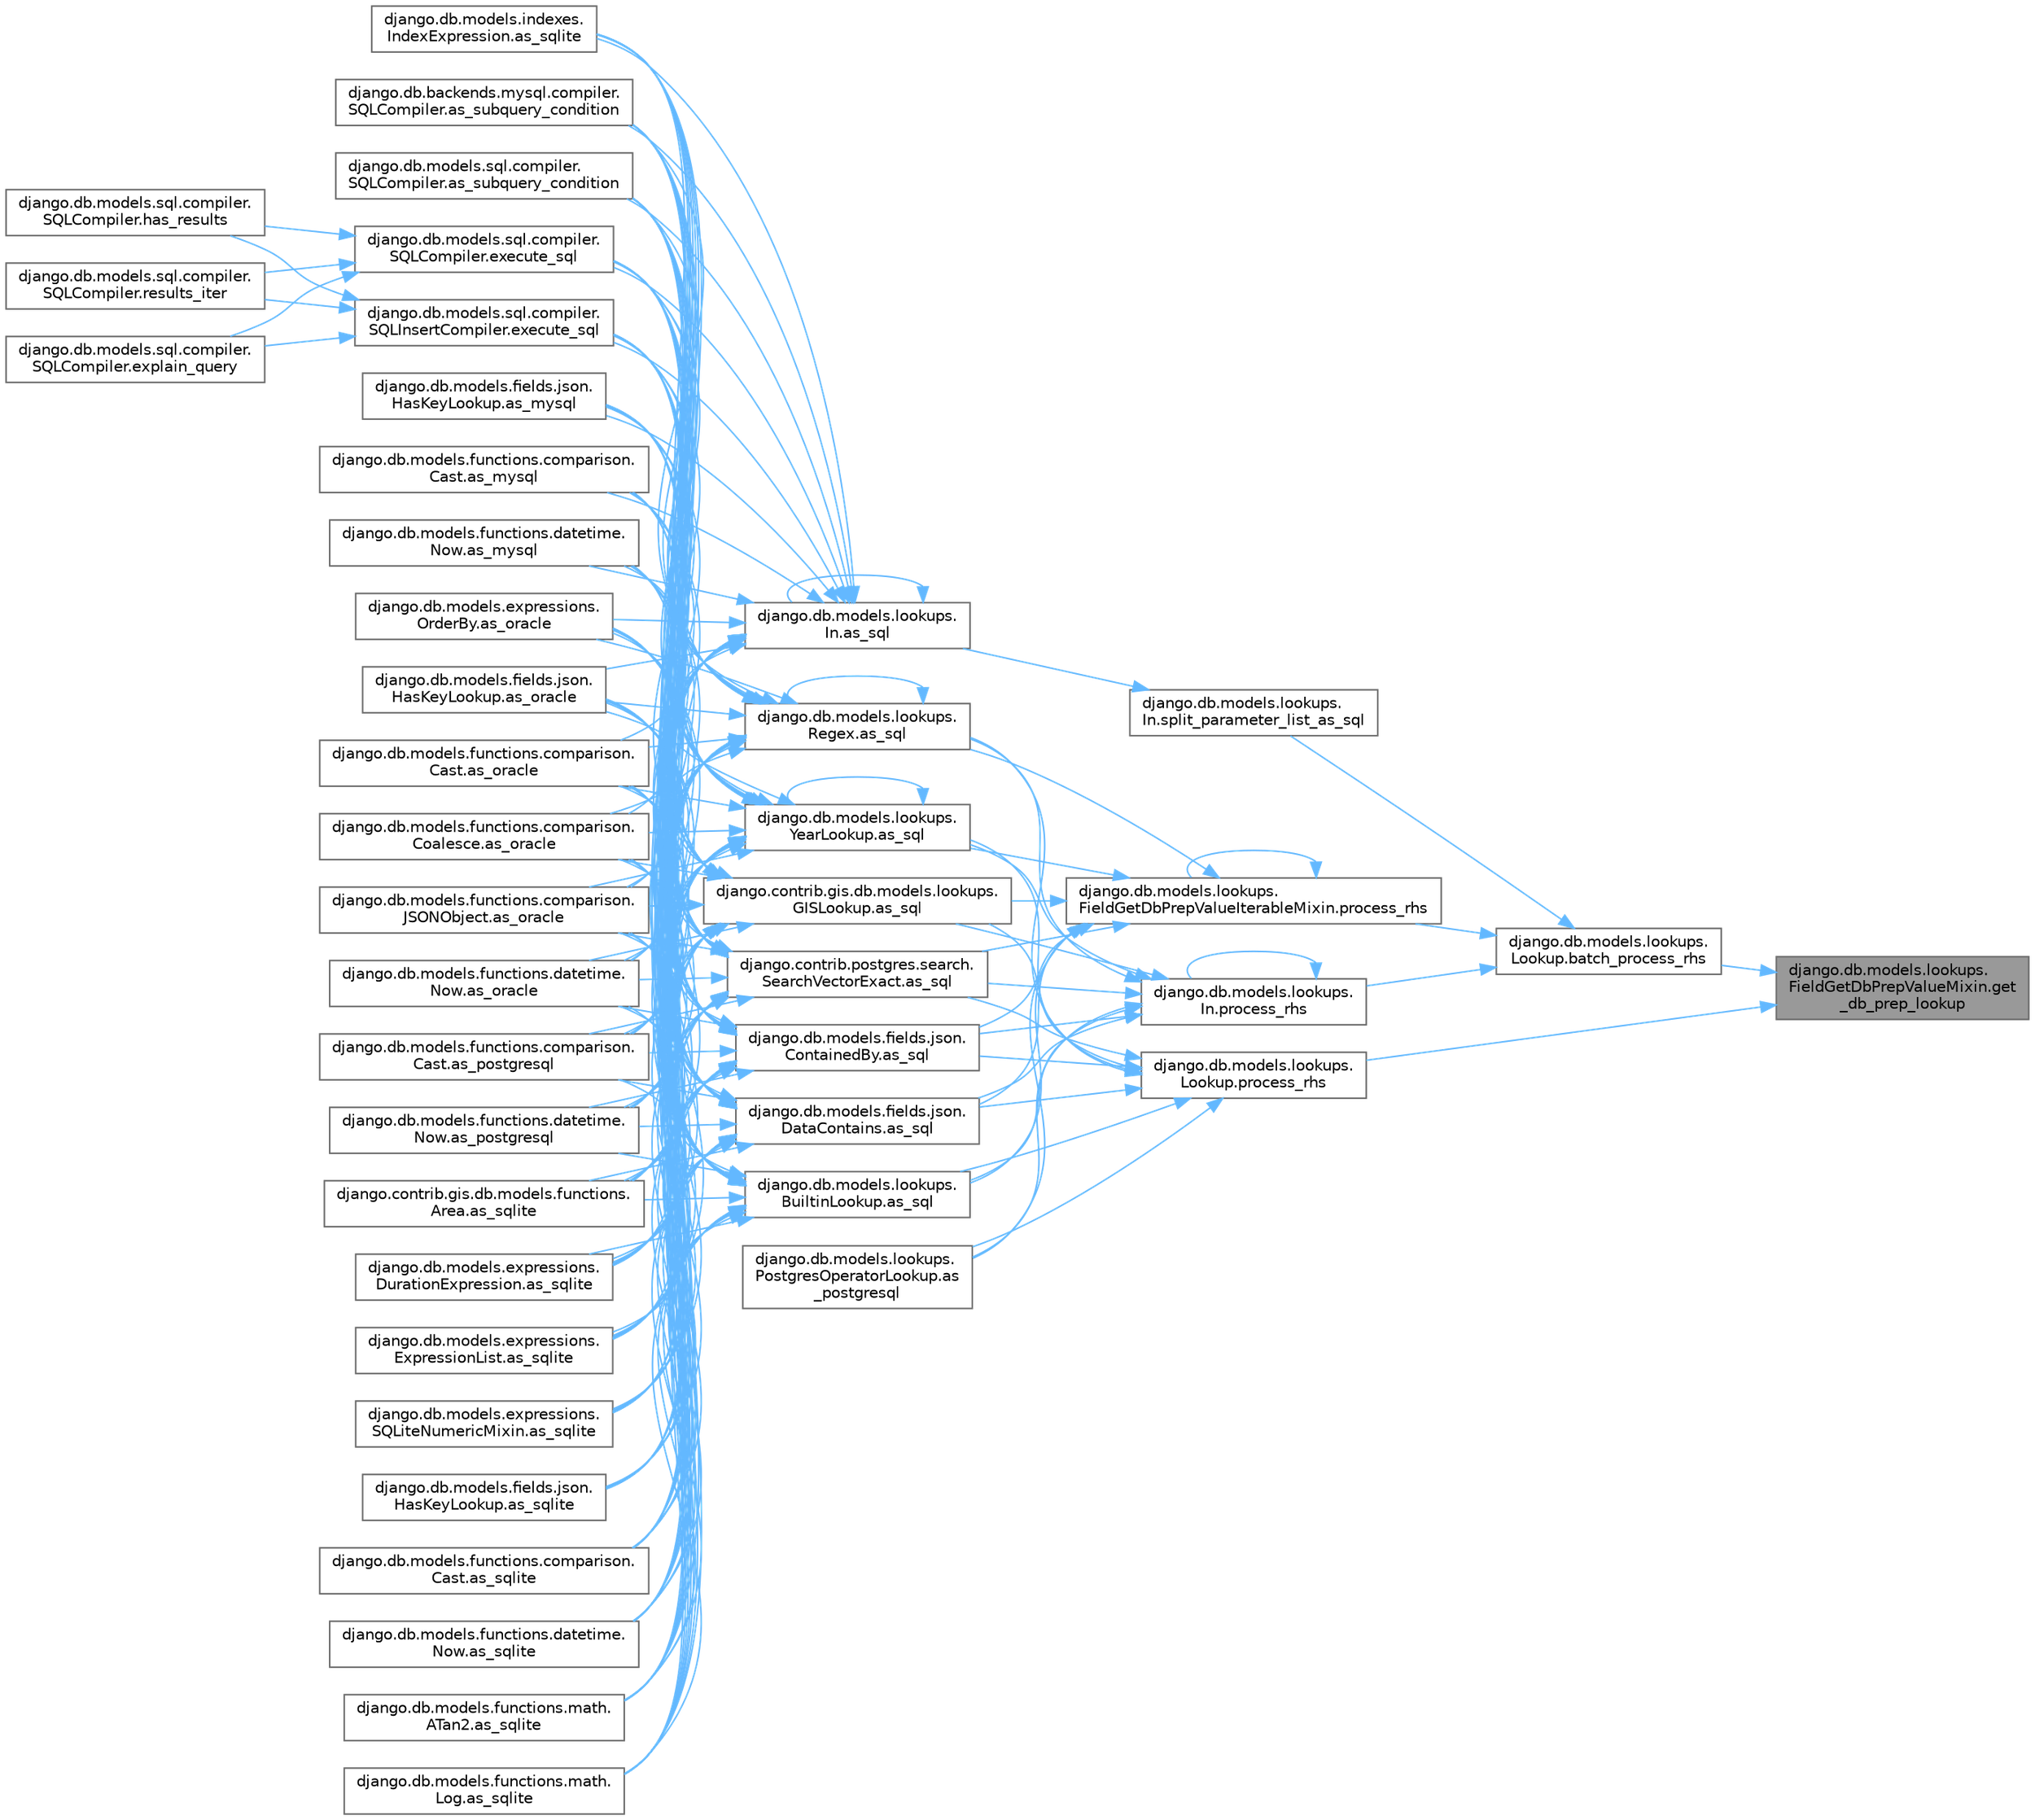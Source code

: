 digraph "django.db.models.lookups.FieldGetDbPrepValueMixin.get_db_prep_lookup"
{
 // LATEX_PDF_SIZE
  bgcolor="transparent";
  edge [fontname=Helvetica,fontsize=10,labelfontname=Helvetica,labelfontsize=10];
  node [fontname=Helvetica,fontsize=10,shape=box,height=0.2,width=0.4];
  rankdir="RL";
  Node1 [id="Node000001",label="django.db.models.lookups.\lFieldGetDbPrepValueMixin.get\l_db_prep_lookup",height=0.2,width=0.4,color="gray40", fillcolor="grey60", style="filled", fontcolor="black",tooltip=" "];
  Node1 -> Node2 [id="edge1_Node000001_Node000002",dir="back",color="steelblue1",style="solid",tooltip=" "];
  Node2 [id="Node000002",label="django.db.models.lookups.\lLookup.batch_process_rhs",height=0.2,width=0.4,color="grey40", fillcolor="white", style="filled",URL="$classdjango_1_1db_1_1models_1_1lookups_1_1_lookup.html#a98990185b214bf5e000bad290442d2b5",tooltip=" "];
  Node2 -> Node3 [id="edge2_Node000002_Node000003",dir="back",color="steelblue1",style="solid",tooltip=" "];
  Node3 [id="Node000003",label="django.db.models.lookups.\lFieldGetDbPrepValueIterableMixin.process_rhs",height=0.2,width=0.4,color="grey40", fillcolor="white", style="filled",URL="$classdjango_1_1db_1_1models_1_1lookups_1_1_field_get_db_prep_value_iterable_mixin.html#a76dd22d874659802384fb89029c8d724",tooltip=" "];
  Node3 -> Node4 [id="edge3_Node000003_Node000004",dir="back",color="steelblue1",style="solid",tooltip=" "];
  Node4 [id="Node000004",label="django.db.models.lookups.\lPostgresOperatorLookup.as\l_postgresql",height=0.2,width=0.4,color="grey40", fillcolor="white", style="filled",URL="$classdjango_1_1db_1_1models_1_1lookups_1_1_postgres_operator_lookup.html#aa5fcb781a6ce643334a068601641eeb8",tooltip=" "];
  Node3 -> Node5 [id="edge4_Node000003_Node000005",dir="back",color="steelblue1",style="solid",tooltip=" "];
  Node5 [id="Node000005",label="django.contrib.gis.db.models.lookups.\lGISLookup.as_sql",height=0.2,width=0.4,color="grey40", fillcolor="white", style="filled",URL="$classdjango_1_1contrib_1_1gis_1_1db_1_1models_1_1lookups_1_1_g_i_s_lookup.html#a205b0f4d374825c94cddf5a23b4a415f",tooltip=" "];
  Node5 -> Node6 [id="edge5_Node000005_Node000006",dir="back",color="steelblue1",style="solid",tooltip=" "];
  Node6 [id="Node000006",label="django.db.models.fields.json.\lHasKeyLookup.as_mysql",height=0.2,width=0.4,color="grey40", fillcolor="white", style="filled",URL="$classdjango_1_1db_1_1models_1_1fields_1_1json_1_1_has_key_lookup.html#a10f67427287f2c0ea32513ca6f481e96",tooltip=" "];
  Node5 -> Node7 [id="edge6_Node000005_Node000007",dir="back",color="steelblue1",style="solid",tooltip=" "];
  Node7 [id="Node000007",label="django.db.models.functions.comparison.\lCast.as_mysql",height=0.2,width=0.4,color="grey40", fillcolor="white", style="filled",URL="$classdjango_1_1db_1_1models_1_1functions_1_1comparison_1_1_cast.html#a447737891e955909c6a381529a67a84e",tooltip=" "];
  Node5 -> Node8 [id="edge7_Node000005_Node000008",dir="back",color="steelblue1",style="solid",tooltip=" "];
  Node8 [id="Node000008",label="django.db.models.functions.datetime.\lNow.as_mysql",height=0.2,width=0.4,color="grey40", fillcolor="white", style="filled",URL="$classdjango_1_1db_1_1models_1_1functions_1_1datetime_1_1_now.html#a070a9334fb198086c0c4e96e9725d92b",tooltip=" "];
  Node5 -> Node9 [id="edge8_Node000005_Node000009",dir="back",color="steelblue1",style="solid",tooltip=" "];
  Node9 [id="Node000009",label="django.db.models.expressions.\lOrderBy.as_oracle",height=0.2,width=0.4,color="grey40", fillcolor="white", style="filled",URL="$classdjango_1_1db_1_1models_1_1expressions_1_1_order_by.html#af9b6ede9b0df85d6bcf54f983b3a8f6a",tooltip=" "];
  Node5 -> Node10 [id="edge9_Node000005_Node000010",dir="back",color="steelblue1",style="solid",tooltip=" "];
  Node10 [id="Node000010",label="django.db.models.fields.json.\lHasKeyLookup.as_oracle",height=0.2,width=0.4,color="grey40", fillcolor="white", style="filled",URL="$classdjango_1_1db_1_1models_1_1fields_1_1json_1_1_has_key_lookup.html#afbb88aa4fb23b3ec3acdc695c2f52398",tooltip=" "];
  Node5 -> Node11 [id="edge10_Node000005_Node000011",dir="back",color="steelblue1",style="solid",tooltip=" "];
  Node11 [id="Node000011",label="django.db.models.functions.comparison.\lCast.as_oracle",height=0.2,width=0.4,color="grey40", fillcolor="white", style="filled",URL="$classdjango_1_1db_1_1models_1_1functions_1_1comparison_1_1_cast.html#ad466cd7ca85dc257d9e2718f41a263ec",tooltip=" "];
  Node5 -> Node12 [id="edge11_Node000005_Node000012",dir="back",color="steelblue1",style="solid",tooltip=" "];
  Node12 [id="Node000012",label="django.db.models.functions.comparison.\lCoalesce.as_oracle",height=0.2,width=0.4,color="grey40", fillcolor="white", style="filled",URL="$classdjango_1_1db_1_1models_1_1functions_1_1comparison_1_1_coalesce.html#a1bbeea180ef3ef4d8ba5d51d33d6ef85",tooltip=" "];
  Node5 -> Node13 [id="edge12_Node000005_Node000013",dir="back",color="steelblue1",style="solid",tooltip=" "];
  Node13 [id="Node000013",label="django.db.models.functions.comparison.\lJSONObject.as_oracle",height=0.2,width=0.4,color="grey40", fillcolor="white", style="filled",URL="$classdjango_1_1db_1_1models_1_1functions_1_1comparison_1_1_j_s_o_n_object.html#a4b4fa1161d27b0a9bbbdd0370e9af364",tooltip=" "];
  Node5 -> Node14 [id="edge13_Node000005_Node000014",dir="back",color="steelblue1",style="solid",tooltip=" "];
  Node14 [id="Node000014",label="django.db.models.functions.datetime.\lNow.as_oracle",height=0.2,width=0.4,color="grey40", fillcolor="white", style="filled",URL="$classdjango_1_1db_1_1models_1_1functions_1_1datetime_1_1_now.html#ad5e1ae918a5c4d39f675f98280440538",tooltip=" "];
  Node5 -> Node15 [id="edge14_Node000005_Node000015",dir="back",color="steelblue1",style="solid",tooltip=" "];
  Node15 [id="Node000015",label="django.db.models.functions.comparison.\lCast.as_postgresql",height=0.2,width=0.4,color="grey40", fillcolor="white", style="filled",URL="$classdjango_1_1db_1_1models_1_1functions_1_1comparison_1_1_cast.html#ae51aa6aa6fe8ca7064d8bca2f8e05188",tooltip=" "];
  Node5 -> Node16 [id="edge15_Node000005_Node000016",dir="back",color="steelblue1",style="solid",tooltip=" "];
  Node16 [id="Node000016",label="django.db.models.functions.datetime.\lNow.as_postgresql",height=0.2,width=0.4,color="grey40", fillcolor="white", style="filled",URL="$classdjango_1_1db_1_1models_1_1functions_1_1datetime_1_1_now.html#af1402a88867fc6d69f3f56f655f37fca",tooltip=" "];
  Node5 -> Node17 [id="edge16_Node000005_Node000017",dir="back",color="steelblue1",style="solid",tooltip=" "];
  Node17 [id="Node000017",label="django.contrib.gis.db.models.functions.\lArea.as_sqlite",height=0.2,width=0.4,color="grey40", fillcolor="white", style="filled",URL="$classdjango_1_1contrib_1_1gis_1_1db_1_1models_1_1functions_1_1_area.html#ab8bfa3d35d4368e04318069dd28bd2ca",tooltip=" "];
  Node5 -> Node18 [id="edge17_Node000005_Node000018",dir="back",color="steelblue1",style="solid",tooltip=" "];
  Node18 [id="Node000018",label="django.db.models.expressions.\lDurationExpression.as_sqlite",height=0.2,width=0.4,color="grey40", fillcolor="white", style="filled",URL="$classdjango_1_1db_1_1models_1_1expressions_1_1_duration_expression.html#a5f33f70ca03904ce9b2e9824652e9fff",tooltip=" "];
  Node5 -> Node19 [id="edge18_Node000005_Node000019",dir="back",color="steelblue1",style="solid",tooltip=" "];
  Node19 [id="Node000019",label="django.db.models.expressions.\lExpressionList.as_sqlite",height=0.2,width=0.4,color="grey40", fillcolor="white", style="filled",URL="$classdjango_1_1db_1_1models_1_1expressions_1_1_expression_list.html#ae577275a98dec786535830e8d24aa13e",tooltip=" "];
  Node5 -> Node20 [id="edge19_Node000005_Node000020",dir="back",color="steelblue1",style="solid",tooltip=" "];
  Node20 [id="Node000020",label="django.db.models.expressions.\lSQLiteNumericMixin.as_sqlite",height=0.2,width=0.4,color="grey40", fillcolor="white", style="filled",URL="$classdjango_1_1db_1_1models_1_1expressions_1_1_s_q_lite_numeric_mixin.html#a7c649b97074b00e095c4ee2b3bc62482",tooltip=" "];
  Node5 -> Node21 [id="edge20_Node000005_Node000021",dir="back",color="steelblue1",style="solid",tooltip=" "];
  Node21 [id="Node000021",label="django.db.models.fields.json.\lHasKeyLookup.as_sqlite",height=0.2,width=0.4,color="grey40", fillcolor="white", style="filled",URL="$classdjango_1_1db_1_1models_1_1fields_1_1json_1_1_has_key_lookup.html#aaa01efd0fa197e203c40f6f05b000141",tooltip=" "];
  Node5 -> Node22 [id="edge21_Node000005_Node000022",dir="back",color="steelblue1",style="solid",tooltip=" "];
  Node22 [id="Node000022",label="django.db.models.functions.comparison.\lCast.as_sqlite",height=0.2,width=0.4,color="grey40", fillcolor="white", style="filled",URL="$classdjango_1_1db_1_1models_1_1functions_1_1comparison_1_1_cast.html#a1943b51797a168ff6a3ad37005086d8c",tooltip=" "];
  Node5 -> Node23 [id="edge22_Node000005_Node000023",dir="back",color="steelblue1",style="solid",tooltip=" "];
  Node23 [id="Node000023",label="django.db.models.functions.datetime.\lNow.as_sqlite",height=0.2,width=0.4,color="grey40", fillcolor="white", style="filled",URL="$classdjango_1_1db_1_1models_1_1functions_1_1datetime_1_1_now.html#a5525700866738572645141dd6f2ef41c",tooltip=" "];
  Node5 -> Node24 [id="edge23_Node000005_Node000024",dir="back",color="steelblue1",style="solid",tooltip=" "];
  Node24 [id="Node000024",label="django.db.models.functions.math.\lATan2.as_sqlite",height=0.2,width=0.4,color="grey40", fillcolor="white", style="filled",URL="$classdjango_1_1db_1_1models_1_1functions_1_1math_1_1_a_tan2.html#ac343d11000341dfc431de19f416ea4b6",tooltip=" "];
  Node5 -> Node25 [id="edge24_Node000005_Node000025",dir="back",color="steelblue1",style="solid",tooltip=" "];
  Node25 [id="Node000025",label="django.db.models.functions.math.\lLog.as_sqlite",height=0.2,width=0.4,color="grey40", fillcolor="white", style="filled",URL="$classdjango_1_1db_1_1models_1_1functions_1_1math_1_1_log.html#afcc146563033738d87dd1dc17d005111",tooltip=" "];
  Node5 -> Node26 [id="edge25_Node000005_Node000026",dir="back",color="steelblue1",style="solid",tooltip=" "];
  Node26 [id="Node000026",label="django.db.models.indexes.\lIndexExpression.as_sqlite",height=0.2,width=0.4,color="grey40", fillcolor="white", style="filled",URL="$classdjango_1_1db_1_1models_1_1indexes_1_1_index_expression.html#af6e5b161cb97d0b8bce944455e8e0d53",tooltip=" "];
  Node5 -> Node27 [id="edge26_Node000005_Node000027",dir="back",color="steelblue1",style="solid",tooltip=" "];
  Node27 [id="Node000027",label="django.db.backends.mysql.compiler.\lSQLCompiler.as_subquery_condition",height=0.2,width=0.4,color="grey40", fillcolor="white", style="filled",URL="$classdjango_1_1db_1_1backends_1_1mysql_1_1compiler_1_1_s_q_l_compiler.html#ab79da4712a24ed75ce13002a54fe8d46",tooltip=" "];
  Node5 -> Node28 [id="edge27_Node000005_Node000028",dir="back",color="steelblue1",style="solid",tooltip=" "];
  Node28 [id="Node000028",label="django.db.models.sql.compiler.\lSQLCompiler.as_subquery_condition",height=0.2,width=0.4,color="grey40", fillcolor="white", style="filled",URL="$classdjango_1_1db_1_1models_1_1sql_1_1compiler_1_1_s_q_l_compiler.html#a78bdce11e05140ed74db8f5463bedfce",tooltip=" "];
  Node5 -> Node29 [id="edge28_Node000005_Node000029",dir="back",color="steelblue1",style="solid",tooltip=" "];
  Node29 [id="Node000029",label="django.db.models.sql.compiler.\lSQLCompiler.execute_sql",height=0.2,width=0.4,color="grey40", fillcolor="white", style="filled",URL="$classdjango_1_1db_1_1models_1_1sql_1_1compiler_1_1_s_q_l_compiler.html#a07cbbc7958a72203f8ebe9ba29b9356f",tooltip=" "];
  Node29 -> Node30 [id="edge29_Node000029_Node000030",dir="back",color="steelblue1",style="solid",tooltip=" "];
  Node30 [id="Node000030",label="django.db.models.sql.compiler.\lSQLCompiler.explain_query",height=0.2,width=0.4,color="grey40", fillcolor="white", style="filled",URL="$classdjango_1_1db_1_1models_1_1sql_1_1compiler_1_1_s_q_l_compiler.html#ae37702aee3a2c220b0d45022bece3120",tooltip=" "];
  Node29 -> Node31 [id="edge30_Node000029_Node000031",dir="back",color="steelblue1",style="solid",tooltip=" "];
  Node31 [id="Node000031",label="django.db.models.sql.compiler.\lSQLCompiler.has_results",height=0.2,width=0.4,color="grey40", fillcolor="white", style="filled",URL="$classdjango_1_1db_1_1models_1_1sql_1_1compiler_1_1_s_q_l_compiler.html#a730571b9b54a4d28aed6af579018b5d4",tooltip=" "];
  Node29 -> Node32 [id="edge31_Node000029_Node000032",dir="back",color="steelblue1",style="solid",tooltip=" "];
  Node32 [id="Node000032",label="django.db.models.sql.compiler.\lSQLCompiler.results_iter",height=0.2,width=0.4,color="grey40", fillcolor="white", style="filled",URL="$classdjango_1_1db_1_1models_1_1sql_1_1compiler_1_1_s_q_l_compiler.html#ae75172de9cb1885c3c8e9842460ee1a6",tooltip=" "];
  Node5 -> Node33 [id="edge32_Node000005_Node000033",dir="back",color="steelblue1",style="solid",tooltip=" "];
  Node33 [id="Node000033",label="django.db.models.sql.compiler.\lSQLInsertCompiler.execute_sql",height=0.2,width=0.4,color="grey40", fillcolor="white", style="filled",URL="$classdjango_1_1db_1_1models_1_1sql_1_1compiler_1_1_s_q_l_insert_compiler.html#a59b977e6c439adafa1c3b0092dd7074f",tooltip=" "];
  Node33 -> Node30 [id="edge33_Node000033_Node000030",dir="back",color="steelblue1",style="solid",tooltip=" "];
  Node33 -> Node31 [id="edge34_Node000033_Node000031",dir="back",color="steelblue1",style="solid",tooltip=" "];
  Node33 -> Node32 [id="edge35_Node000033_Node000032",dir="back",color="steelblue1",style="solid",tooltip=" "];
  Node3 -> Node34 [id="edge36_Node000003_Node000034",dir="back",color="steelblue1",style="solid",tooltip=" "];
  Node34 [id="Node000034",label="django.contrib.postgres.search.\lSearchVectorExact.as_sql",height=0.2,width=0.4,color="grey40", fillcolor="white", style="filled",URL="$classdjango_1_1contrib_1_1postgres_1_1search_1_1_search_vector_exact.html#a6c2ef3f70f628015bf404fa3fd413f87",tooltip=" "];
  Node34 -> Node6 [id="edge37_Node000034_Node000006",dir="back",color="steelblue1",style="solid",tooltip=" "];
  Node34 -> Node7 [id="edge38_Node000034_Node000007",dir="back",color="steelblue1",style="solid",tooltip=" "];
  Node34 -> Node8 [id="edge39_Node000034_Node000008",dir="back",color="steelblue1",style="solid",tooltip=" "];
  Node34 -> Node9 [id="edge40_Node000034_Node000009",dir="back",color="steelblue1",style="solid",tooltip=" "];
  Node34 -> Node10 [id="edge41_Node000034_Node000010",dir="back",color="steelblue1",style="solid",tooltip=" "];
  Node34 -> Node11 [id="edge42_Node000034_Node000011",dir="back",color="steelblue1",style="solid",tooltip=" "];
  Node34 -> Node12 [id="edge43_Node000034_Node000012",dir="back",color="steelblue1",style="solid",tooltip=" "];
  Node34 -> Node13 [id="edge44_Node000034_Node000013",dir="back",color="steelblue1",style="solid",tooltip=" "];
  Node34 -> Node14 [id="edge45_Node000034_Node000014",dir="back",color="steelblue1",style="solid",tooltip=" "];
  Node34 -> Node15 [id="edge46_Node000034_Node000015",dir="back",color="steelblue1",style="solid",tooltip=" "];
  Node34 -> Node16 [id="edge47_Node000034_Node000016",dir="back",color="steelblue1",style="solid",tooltip=" "];
  Node34 -> Node17 [id="edge48_Node000034_Node000017",dir="back",color="steelblue1",style="solid",tooltip=" "];
  Node34 -> Node18 [id="edge49_Node000034_Node000018",dir="back",color="steelblue1",style="solid",tooltip=" "];
  Node34 -> Node19 [id="edge50_Node000034_Node000019",dir="back",color="steelblue1",style="solid",tooltip=" "];
  Node34 -> Node20 [id="edge51_Node000034_Node000020",dir="back",color="steelblue1",style="solid",tooltip=" "];
  Node34 -> Node21 [id="edge52_Node000034_Node000021",dir="back",color="steelblue1",style="solid",tooltip=" "];
  Node34 -> Node22 [id="edge53_Node000034_Node000022",dir="back",color="steelblue1",style="solid",tooltip=" "];
  Node34 -> Node23 [id="edge54_Node000034_Node000023",dir="back",color="steelblue1",style="solid",tooltip=" "];
  Node34 -> Node24 [id="edge55_Node000034_Node000024",dir="back",color="steelblue1",style="solid",tooltip=" "];
  Node34 -> Node25 [id="edge56_Node000034_Node000025",dir="back",color="steelblue1",style="solid",tooltip=" "];
  Node34 -> Node26 [id="edge57_Node000034_Node000026",dir="back",color="steelblue1",style="solid",tooltip=" "];
  Node34 -> Node27 [id="edge58_Node000034_Node000027",dir="back",color="steelblue1",style="solid",tooltip=" "];
  Node34 -> Node28 [id="edge59_Node000034_Node000028",dir="back",color="steelblue1",style="solid",tooltip=" "];
  Node34 -> Node29 [id="edge60_Node000034_Node000029",dir="back",color="steelblue1",style="solid",tooltip=" "];
  Node34 -> Node33 [id="edge61_Node000034_Node000033",dir="back",color="steelblue1",style="solid",tooltip=" "];
  Node3 -> Node35 [id="edge62_Node000003_Node000035",dir="back",color="steelblue1",style="solid",tooltip=" "];
  Node35 [id="Node000035",label="django.db.models.fields.json.\lContainedBy.as_sql",height=0.2,width=0.4,color="grey40", fillcolor="white", style="filled",URL="$classdjango_1_1db_1_1models_1_1fields_1_1json_1_1_contained_by.html#aae40a614388b71105b07f4af5784eed5",tooltip=" "];
  Node35 -> Node6 [id="edge63_Node000035_Node000006",dir="back",color="steelblue1",style="solid",tooltip=" "];
  Node35 -> Node7 [id="edge64_Node000035_Node000007",dir="back",color="steelblue1",style="solid",tooltip=" "];
  Node35 -> Node8 [id="edge65_Node000035_Node000008",dir="back",color="steelblue1",style="solid",tooltip=" "];
  Node35 -> Node9 [id="edge66_Node000035_Node000009",dir="back",color="steelblue1",style="solid",tooltip=" "];
  Node35 -> Node10 [id="edge67_Node000035_Node000010",dir="back",color="steelblue1",style="solid",tooltip=" "];
  Node35 -> Node11 [id="edge68_Node000035_Node000011",dir="back",color="steelblue1",style="solid",tooltip=" "];
  Node35 -> Node12 [id="edge69_Node000035_Node000012",dir="back",color="steelblue1",style="solid",tooltip=" "];
  Node35 -> Node13 [id="edge70_Node000035_Node000013",dir="back",color="steelblue1",style="solid",tooltip=" "];
  Node35 -> Node14 [id="edge71_Node000035_Node000014",dir="back",color="steelblue1",style="solid",tooltip=" "];
  Node35 -> Node15 [id="edge72_Node000035_Node000015",dir="back",color="steelblue1",style="solid",tooltip=" "];
  Node35 -> Node16 [id="edge73_Node000035_Node000016",dir="back",color="steelblue1",style="solid",tooltip=" "];
  Node35 -> Node17 [id="edge74_Node000035_Node000017",dir="back",color="steelblue1",style="solid",tooltip=" "];
  Node35 -> Node18 [id="edge75_Node000035_Node000018",dir="back",color="steelblue1",style="solid",tooltip=" "];
  Node35 -> Node19 [id="edge76_Node000035_Node000019",dir="back",color="steelblue1",style="solid",tooltip=" "];
  Node35 -> Node20 [id="edge77_Node000035_Node000020",dir="back",color="steelblue1",style="solid",tooltip=" "];
  Node35 -> Node21 [id="edge78_Node000035_Node000021",dir="back",color="steelblue1",style="solid",tooltip=" "];
  Node35 -> Node22 [id="edge79_Node000035_Node000022",dir="back",color="steelblue1",style="solid",tooltip=" "];
  Node35 -> Node23 [id="edge80_Node000035_Node000023",dir="back",color="steelblue1",style="solid",tooltip=" "];
  Node35 -> Node24 [id="edge81_Node000035_Node000024",dir="back",color="steelblue1",style="solid",tooltip=" "];
  Node35 -> Node25 [id="edge82_Node000035_Node000025",dir="back",color="steelblue1",style="solid",tooltip=" "];
  Node35 -> Node26 [id="edge83_Node000035_Node000026",dir="back",color="steelblue1",style="solid",tooltip=" "];
  Node35 -> Node27 [id="edge84_Node000035_Node000027",dir="back",color="steelblue1",style="solid",tooltip=" "];
  Node35 -> Node28 [id="edge85_Node000035_Node000028",dir="back",color="steelblue1",style="solid",tooltip=" "];
  Node35 -> Node29 [id="edge86_Node000035_Node000029",dir="back",color="steelblue1",style="solid",tooltip=" "];
  Node35 -> Node33 [id="edge87_Node000035_Node000033",dir="back",color="steelblue1",style="solid",tooltip=" "];
  Node3 -> Node36 [id="edge88_Node000003_Node000036",dir="back",color="steelblue1",style="solid",tooltip=" "];
  Node36 [id="Node000036",label="django.db.models.fields.json.\lDataContains.as_sql",height=0.2,width=0.4,color="grey40", fillcolor="white", style="filled",URL="$classdjango_1_1db_1_1models_1_1fields_1_1json_1_1_data_contains.html#afafb732d23c185c8fbda13e54e15c9af",tooltip=" "];
  Node36 -> Node6 [id="edge89_Node000036_Node000006",dir="back",color="steelblue1",style="solid",tooltip=" "];
  Node36 -> Node7 [id="edge90_Node000036_Node000007",dir="back",color="steelblue1",style="solid",tooltip=" "];
  Node36 -> Node8 [id="edge91_Node000036_Node000008",dir="back",color="steelblue1",style="solid",tooltip=" "];
  Node36 -> Node9 [id="edge92_Node000036_Node000009",dir="back",color="steelblue1",style="solid",tooltip=" "];
  Node36 -> Node10 [id="edge93_Node000036_Node000010",dir="back",color="steelblue1",style="solid",tooltip=" "];
  Node36 -> Node11 [id="edge94_Node000036_Node000011",dir="back",color="steelblue1",style="solid",tooltip=" "];
  Node36 -> Node12 [id="edge95_Node000036_Node000012",dir="back",color="steelblue1",style="solid",tooltip=" "];
  Node36 -> Node13 [id="edge96_Node000036_Node000013",dir="back",color="steelblue1",style="solid",tooltip=" "];
  Node36 -> Node14 [id="edge97_Node000036_Node000014",dir="back",color="steelblue1",style="solid",tooltip=" "];
  Node36 -> Node15 [id="edge98_Node000036_Node000015",dir="back",color="steelblue1",style="solid",tooltip=" "];
  Node36 -> Node16 [id="edge99_Node000036_Node000016",dir="back",color="steelblue1",style="solid",tooltip=" "];
  Node36 -> Node17 [id="edge100_Node000036_Node000017",dir="back",color="steelblue1",style="solid",tooltip=" "];
  Node36 -> Node18 [id="edge101_Node000036_Node000018",dir="back",color="steelblue1",style="solid",tooltip=" "];
  Node36 -> Node19 [id="edge102_Node000036_Node000019",dir="back",color="steelblue1",style="solid",tooltip=" "];
  Node36 -> Node20 [id="edge103_Node000036_Node000020",dir="back",color="steelblue1",style="solid",tooltip=" "];
  Node36 -> Node21 [id="edge104_Node000036_Node000021",dir="back",color="steelblue1",style="solid",tooltip=" "];
  Node36 -> Node22 [id="edge105_Node000036_Node000022",dir="back",color="steelblue1",style="solid",tooltip=" "];
  Node36 -> Node23 [id="edge106_Node000036_Node000023",dir="back",color="steelblue1",style="solid",tooltip=" "];
  Node36 -> Node24 [id="edge107_Node000036_Node000024",dir="back",color="steelblue1",style="solid",tooltip=" "];
  Node36 -> Node25 [id="edge108_Node000036_Node000025",dir="back",color="steelblue1",style="solid",tooltip=" "];
  Node36 -> Node26 [id="edge109_Node000036_Node000026",dir="back",color="steelblue1",style="solid",tooltip=" "];
  Node36 -> Node27 [id="edge110_Node000036_Node000027",dir="back",color="steelblue1",style="solid",tooltip=" "];
  Node36 -> Node28 [id="edge111_Node000036_Node000028",dir="back",color="steelblue1",style="solid",tooltip=" "];
  Node36 -> Node29 [id="edge112_Node000036_Node000029",dir="back",color="steelblue1",style="solid",tooltip=" "];
  Node36 -> Node33 [id="edge113_Node000036_Node000033",dir="back",color="steelblue1",style="solid",tooltip=" "];
  Node3 -> Node37 [id="edge114_Node000003_Node000037",dir="back",color="steelblue1",style="solid",tooltip=" "];
  Node37 [id="Node000037",label="django.db.models.lookups.\lBuiltinLookup.as_sql",height=0.2,width=0.4,color="grey40", fillcolor="white", style="filled",URL="$classdjango_1_1db_1_1models_1_1lookups_1_1_builtin_lookup.html#a9d1c6f0deb2d1437744326d0da2c75ae",tooltip=" "];
  Node37 -> Node6 [id="edge115_Node000037_Node000006",dir="back",color="steelblue1",style="solid",tooltip=" "];
  Node37 -> Node7 [id="edge116_Node000037_Node000007",dir="back",color="steelblue1",style="solid",tooltip=" "];
  Node37 -> Node8 [id="edge117_Node000037_Node000008",dir="back",color="steelblue1",style="solid",tooltip=" "];
  Node37 -> Node9 [id="edge118_Node000037_Node000009",dir="back",color="steelblue1",style="solid",tooltip=" "];
  Node37 -> Node10 [id="edge119_Node000037_Node000010",dir="back",color="steelblue1",style="solid",tooltip=" "];
  Node37 -> Node11 [id="edge120_Node000037_Node000011",dir="back",color="steelblue1",style="solid",tooltip=" "];
  Node37 -> Node12 [id="edge121_Node000037_Node000012",dir="back",color="steelblue1",style="solid",tooltip=" "];
  Node37 -> Node13 [id="edge122_Node000037_Node000013",dir="back",color="steelblue1",style="solid",tooltip=" "];
  Node37 -> Node14 [id="edge123_Node000037_Node000014",dir="back",color="steelblue1",style="solid",tooltip=" "];
  Node37 -> Node15 [id="edge124_Node000037_Node000015",dir="back",color="steelblue1",style="solid",tooltip=" "];
  Node37 -> Node16 [id="edge125_Node000037_Node000016",dir="back",color="steelblue1",style="solid",tooltip=" "];
  Node37 -> Node17 [id="edge126_Node000037_Node000017",dir="back",color="steelblue1",style="solid",tooltip=" "];
  Node37 -> Node18 [id="edge127_Node000037_Node000018",dir="back",color="steelblue1",style="solid",tooltip=" "];
  Node37 -> Node19 [id="edge128_Node000037_Node000019",dir="back",color="steelblue1",style="solid",tooltip=" "];
  Node37 -> Node20 [id="edge129_Node000037_Node000020",dir="back",color="steelblue1",style="solid",tooltip=" "];
  Node37 -> Node21 [id="edge130_Node000037_Node000021",dir="back",color="steelblue1",style="solid",tooltip=" "];
  Node37 -> Node22 [id="edge131_Node000037_Node000022",dir="back",color="steelblue1",style="solid",tooltip=" "];
  Node37 -> Node23 [id="edge132_Node000037_Node000023",dir="back",color="steelblue1",style="solid",tooltip=" "];
  Node37 -> Node24 [id="edge133_Node000037_Node000024",dir="back",color="steelblue1",style="solid",tooltip=" "];
  Node37 -> Node25 [id="edge134_Node000037_Node000025",dir="back",color="steelblue1",style="solid",tooltip=" "];
  Node37 -> Node26 [id="edge135_Node000037_Node000026",dir="back",color="steelblue1",style="solid",tooltip=" "];
  Node37 -> Node27 [id="edge136_Node000037_Node000027",dir="back",color="steelblue1",style="solid",tooltip=" "];
  Node37 -> Node28 [id="edge137_Node000037_Node000028",dir="back",color="steelblue1",style="solid",tooltip=" "];
  Node37 -> Node29 [id="edge138_Node000037_Node000029",dir="back",color="steelblue1",style="solid",tooltip=" "];
  Node37 -> Node33 [id="edge139_Node000037_Node000033",dir="back",color="steelblue1",style="solid",tooltip=" "];
  Node3 -> Node38 [id="edge140_Node000003_Node000038",dir="back",color="steelblue1",style="solid",tooltip=" "];
  Node38 [id="Node000038",label="django.db.models.lookups.\lRegex.as_sql",height=0.2,width=0.4,color="grey40", fillcolor="white", style="filled",URL="$classdjango_1_1db_1_1models_1_1lookups_1_1_regex.html#a6c6fe61203c4b3f9686a4467a599aed0",tooltip=" "];
  Node38 -> Node6 [id="edge141_Node000038_Node000006",dir="back",color="steelblue1",style="solid",tooltip=" "];
  Node38 -> Node7 [id="edge142_Node000038_Node000007",dir="back",color="steelblue1",style="solid",tooltip=" "];
  Node38 -> Node8 [id="edge143_Node000038_Node000008",dir="back",color="steelblue1",style="solid",tooltip=" "];
  Node38 -> Node9 [id="edge144_Node000038_Node000009",dir="back",color="steelblue1",style="solid",tooltip=" "];
  Node38 -> Node10 [id="edge145_Node000038_Node000010",dir="back",color="steelblue1",style="solid",tooltip=" "];
  Node38 -> Node11 [id="edge146_Node000038_Node000011",dir="back",color="steelblue1",style="solid",tooltip=" "];
  Node38 -> Node12 [id="edge147_Node000038_Node000012",dir="back",color="steelblue1",style="solid",tooltip=" "];
  Node38 -> Node13 [id="edge148_Node000038_Node000013",dir="back",color="steelblue1",style="solid",tooltip=" "];
  Node38 -> Node14 [id="edge149_Node000038_Node000014",dir="back",color="steelblue1",style="solid",tooltip=" "];
  Node38 -> Node15 [id="edge150_Node000038_Node000015",dir="back",color="steelblue1",style="solid",tooltip=" "];
  Node38 -> Node16 [id="edge151_Node000038_Node000016",dir="back",color="steelblue1",style="solid",tooltip=" "];
  Node38 -> Node38 [id="edge152_Node000038_Node000038",dir="back",color="steelblue1",style="solid",tooltip=" "];
  Node38 -> Node17 [id="edge153_Node000038_Node000017",dir="back",color="steelblue1",style="solid",tooltip=" "];
  Node38 -> Node18 [id="edge154_Node000038_Node000018",dir="back",color="steelblue1",style="solid",tooltip=" "];
  Node38 -> Node19 [id="edge155_Node000038_Node000019",dir="back",color="steelblue1",style="solid",tooltip=" "];
  Node38 -> Node20 [id="edge156_Node000038_Node000020",dir="back",color="steelblue1",style="solid",tooltip=" "];
  Node38 -> Node21 [id="edge157_Node000038_Node000021",dir="back",color="steelblue1",style="solid",tooltip=" "];
  Node38 -> Node22 [id="edge158_Node000038_Node000022",dir="back",color="steelblue1",style="solid",tooltip=" "];
  Node38 -> Node23 [id="edge159_Node000038_Node000023",dir="back",color="steelblue1",style="solid",tooltip=" "];
  Node38 -> Node24 [id="edge160_Node000038_Node000024",dir="back",color="steelblue1",style="solid",tooltip=" "];
  Node38 -> Node25 [id="edge161_Node000038_Node000025",dir="back",color="steelblue1",style="solid",tooltip=" "];
  Node38 -> Node26 [id="edge162_Node000038_Node000026",dir="back",color="steelblue1",style="solid",tooltip=" "];
  Node38 -> Node27 [id="edge163_Node000038_Node000027",dir="back",color="steelblue1",style="solid",tooltip=" "];
  Node38 -> Node28 [id="edge164_Node000038_Node000028",dir="back",color="steelblue1",style="solid",tooltip=" "];
  Node38 -> Node29 [id="edge165_Node000038_Node000029",dir="back",color="steelblue1",style="solid",tooltip=" "];
  Node38 -> Node33 [id="edge166_Node000038_Node000033",dir="back",color="steelblue1",style="solid",tooltip=" "];
  Node3 -> Node39 [id="edge167_Node000003_Node000039",dir="back",color="steelblue1",style="solid",tooltip=" "];
  Node39 [id="Node000039",label="django.db.models.lookups.\lYearLookup.as_sql",height=0.2,width=0.4,color="grey40", fillcolor="white", style="filled",URL="$classdjango_1_1db_1_1models_1_1lookups_1_1_year_lookup.html#a0fefef3b3ac50f322fdbc4d9d150b356",tooltip=" "];
  Node39 -> Node6 [id="edge168_Node000039_Node000006",dir="back",color="steelblue1",style="solid",tooltip=" "];
  Node39 -> Node7 [id="edge169_Node000039_Node000007",dir="back",color="steelblue1",style="solid",tooltip=" "];
  Node39 -> Node8 [id="edge170_Node000039_Node000008",dir="back",color="steelblue1",style="solid",tooltip=" "];
  Node39 -> Node9 [id="edge171_Node000039_Node000009",dir="back",color="steelblue1",style="solid",tooltip=" "];
  Node39 -> Node10 [id="edge172_Node000039_Node000010",dir="back",color="steelblue1",style="solid",tooltip=" "];
  Node39 -> Node11 [id="edge173_Node000039_Node000011",dir="back",color="steelblue1",style="solid",tooltip=" "];
  Node39 -> Node12 [id="edge174_Node000039_Node000012",dir="back",color="steelblue1",style="solid",tooltip=" "];
  Node39 -> Node13 [id="edge175_Node000039_Node000013",dir="back",color="steelblue1",style="solid",tooltip=" "];
  Node39 -> Node14 [id="edge176_Node000039_Node000014",dir="back",color="steelblue1",style="solid",tooltip=" "];
  Node39 -> Node15 [id="edge177_Node000039_Node000015",dir="back",color="steelblue1",style="solid",tooltip=" "];
  Node39 -> Node16 [id="edge178_Node000039_Node000016",dir="back",color="steelblue1",style="solid",tooltip=" "];
  Node39 -> Node39 [id="edge179_Node000039_Node000039",dir="back",color="steelblue1",style="solid",tooltip=" "];
  Node39 -> Node17 [id="edge180_Node000039_Node000017",dir="back",color="steelblue1",style="solid",tooltip=" "];
  Node39 -> Node18 [id="edge181_Node000039_Node000018",dir="back",color="steelblue1",style="solid",tooltip=" "];
  Node39 -> Node19 [id="edge182_Node000039_Node000019",dir="back",color="steelblue1",style="solid",tooltip=" "];
  Node39 -> Node20 [id="edge183_Node000039_Node000020",dir="back",color="steelblue1",style="solid",tooltip=" "];
  Node39 -> Node21 [id="edge184_Node000039_Node000021",dir="back",color="steelblue1",style="solid",tooltip=" "];
  Node39 -> Node22 [id="edge185_Node000039_Node000022",dir="back",color="steelblue1",style="solid",tooltip=" "];
  Node39 -> Node23 [id="edge186_Node000039_Node000023",dir="back",color="steelblue1",style="solid",tooltip=" "];
  Node39 -> Node24 [id="edge187_Node000039_Node000024",dir="back",color="steelblue1",style="solid",tooltip=" "];
  Node39 -> Node25 [id="edge188_Node000039_Node000025",dir="back",color="steelblue1",style="solid",tooltip=" "];
  Node39 -> Node26 [id="edge189_Node000039_Node000026",dir="back",color="steelblue1",style="solid",tooltip=" "];
  Node39 -> Node27 [id="edge190_Node000039_Node000027",dir="back",color="steelblue1",style="solid",tooltip=" "];
  Node39 -> Node28 [id="edge191_Node000039_Node000028",dir="back",color="steelblue1",style="solid",tooltip=" "];
  Node39 -> Node29 [id="edge192_Node000039_Node000029",dir="back",color="steelblue1",style="solid",tooltip=" "];
  Node39 -> Node33 [id="edge193_Node000039_Node000033",dir="back",color="steelblue1",style="solid",tooltip=" "];
  Node3 -> Node3 [id="edge194_Node000003_Node000003",dir="back",color="steelblue1",style="solid",tooltip=" "];
  Node2 -> Node40 [id="edge195_Node000002_Node000040",dir="back",color="steelblue1",style="solid",tooltip=" "];
  Node40 [id="Node000040",label="django.db.models.lookups.\lIn.process_rhs",height=0.2,width=0.4,color="grey40", fillcolor="white", style="filled",URL="$classdjango_1_1db_1_1models_1_1lookups_1_1_in.html#ae7e1a94f83054ffbedfff43a0721c912",tooltip=" "];
  Node40 -> Node4 [id="edge196_Node000040_Node000004",dir="back",color="steelblue1",style="solid",tooltip=" "];
  Node40 -> Node5 [id="edge197_Node000040_Node000005",dir="back",color="steelblue1",style="solid",tooltip=" "];
  Node40 -> Node34 [id="edge198_Node000040_Node000034",dir="back",color="steelblue1",style="solid",tooltip=" "];
  Node40 -> Node35 [id="edge199_Node000040_Node000035",dir="back",color="steelblue1",style="solid",tooltip=" "];
  Node40 -> Node36 [id="edge200_Node000040_Node000036",dir="back",color="steelblue1",style="solid",tooltip=" "];
  Node40 -> Node37 [id="edge201_Node000040_Node000037",dir="back",color="steelblue1",style="solid",tooltip=" "];
  Node40 -> Node38 [id="edge202_Node000040_Node000038",dir="back",color="steelblue1",style="solid",tooltip=" "];
  Node40 -> Node39 [id="edge203_Node000040_Node000039",dir="back",color="steelblue1",style="solid",tooltip=" "];
  Node40 -> Node40 [id="edge204_Node000040_Node000040",dir="back",color="steelblue1",style="solid",tooltip=" "];
  Node2 -> Node41 [id="edge205_Node000002_Node000041",dir="back",color="steelblue1",style="solid",tooltip=" "];
  Node41 [id="Node000041",label="django.db.models.lookups.\lIn.split_parameter_list_as_sql",height=0.2,width=0.4,color="grey40", fillcolor="white", style="filled",URL="$classdjango_1_1db_1_1models_1_1lookups_1_1_in.html#ad8e167da64a218cbe462c77aaac761bb",tooltip=" "];
  Node41 -> Node42 [id="edge206_Node000041_Node000042",dir="back",color="steelblue1",style="solid",tooltip=" "];
  Node42 [id="Node000042",label="django.db.models.lookups.\lIn.as_sql",height=0.2,width=0.4,color="grey40", fillcolor="white", style="filled",URL="$classdjango_1_1db_1_1models_1_1lookups_1_1_in.html#a04635a74ce434d5e0f6c2d9d6ad6b308",tooltip=" "];
  Node42 -> Node6 [id="edge207_Node000042_Node000006",dir="back",color="steelblue1",style="solid",tooltip=" "];
  Node42 -> Node7 [id="edge208_Node000042_Node000007",dir="back",color="steelblue1",style="solid",tooltip=" "];
  Node42 -> Node8 [id="edge209_Node000042_Node000008",dir="back",color="steelblue1",style="solid",tooltip=" "];
  Node42 -> Node9 [id="edge210_Node000042_Node000009",dir="back",color="steelblue1",style="solid",tooltip=" "];
  Node42 -> Node10 [id="edge211_Node000042_Node000010",dir="back",color="steelblue1",style="solid",tooltip=" "];
  Node42 -> Node11 [id="edge212_Node000042_Node000011",dir="back",color="steelblue1",style="solid",tooltip=" "];
  Node42 -> Node12 [id="edge213_Node000042_Node000012",dir="back",color="steelblue1",style="solid",tooltip=" "];
  Node42 -> Node13 [id="edge214_Node000042_Node000013",dir="back",color="steelblue1",style="solid",tooltip=" "];
  Node42 -> Node14 [id="edge215_Node000042_Node000014",dir="back",color="steelblue1",style="solid",tooltip=" "];
  Node42 -> Node15 [id="edge216_Node000042_Node000015",dir="back",color="steelblue1",style="solid",tooltip=" "];
  Node42 -> Node16 [id="edge217_Node000042_Node000016",dir="back",color="steelblue1",style="solid",tooltip=" "];
  Node42 -> Node42 [id="edge218_Node000042_Node000042",dir="back",color="steelblue1",style="solid",tooltip=" "];
  Node42 -> Node17 [id="edge219_Node000042_Node000017",dir="back",color="steelblue1",style="solid",tooltip=" "];
  Node42 -> Node18 [id="edge220_Node000042_Node000018",dir="back",color="steelblue1",style="solid",tooltip=" "];
  Node42 -> Node19 [id="edge221_Node000042_Node000019",dir="back",color="steelblue1",style="solid",tooltip=" "];
  Node42 -> Node20 [id="edge222_Node000042_Node000020",dir="back",color="steelblue1",style="solid",tooltip=" "];
  Node42 -> Node21 [id="edge223_Node000042_Node000021",dir="back",color="steelblue1",style="solid",tooltip=" "];
  Node42 -> Node22 [id="edge224_Node000042_Node000022",dir="back",color="steelblue1",style="solid",tooltip=" "];
  Node42 -> Node23 [id="edge225_Node000042_Node000023",dir="back",color="steelblue1",style="solid",tooltip=" "];
  Node42 -> Node24 [id="edge226_Node000042_Node000024",dir="back",color="steelblue1",style="solid",tooltip=" "];
  Node42 -> Node25 [id="edge227_Node000042_Node000025",dir="back",color="steelblue1",style="solid",tooltip=" "];
  Node42 -> Node26 [id="edge228_Node000042_Node000026",dir="back",color="steelblue1",style="solid",tooltip=" "];
  Node42 -> Node27 [id="edge229_Node000042_Node000027",dir="back",color="steelblue1",style="solid",tooltip=" "];
  Node42 -> Node28 [id="edge230_Node000042_Node000028",dir="back",color="steelblue1",style="solid",tooltip=" "];
  Node42 -> Node29 [id="edge231_Node000042_Node000029",dir="back",color="steelblue1",style="solid",tooltip=" "];
  Node42 -> Node33 [id="edge232_Node000042_Node000033",dir="back",color="steelblue1",style="solid",tooltip=" "];
  Node1 -> Node43 [id="edge233_Node000001_Node000043",dir="back",color="steelblue1",style="solid",tooltip=" "];
  Node43 [id="Node000043",label="django.db.models.lookups.\lLookup.process_rhs",height=0.2,width=0.4,color="grey40", fillcolor="white", style="filled",URL="$classdjango_1_1db_1_1models_1_1lookups_1_1_lookup.html#aa6ff4cb8bbc9f358bb5ad9177803c249",tooltip=" "];
  Node43 -> Node4 [id="edge234_Node000043_Node000004",dir="back",color="steelblue1",style="solid",tooltip=" "];
  Node43 -> Node5 [id="edge235_Node000043_Node000005",dir="back",color="steelblue1",style="solid",tooltip=" "];
  Node43 -> Node34 [id="edge236_Node000043_Node000034",dir="back",color="steelblue1",style="solid",tooltip=" "];
  Node43 -> Node35 [id="edge237_Node000043_Node000035",dir="back",color="steelblue1",style="solid",tooltip=" "];
  Node43 -> Node36 [id="edge238_Node000043_Node000036",dir="back",color="steelblue1",style="solid",tooltip=" "];
  Node43 -> Node37 [id="edge239_Node000043_Node000037",dir="back",color="steelblue1",style="solid",tooltip=" "];
  Node43 -> Node38 [id="edge240_Node000043_Node000038",dir="back",color="steelblue1",style="solid",tooltip=" "];
  Node43 -> Node39 [id="edge241_Node000043_Node000039",dir="back",color="steelblue1",style="solid",tooltip=" "];
}
